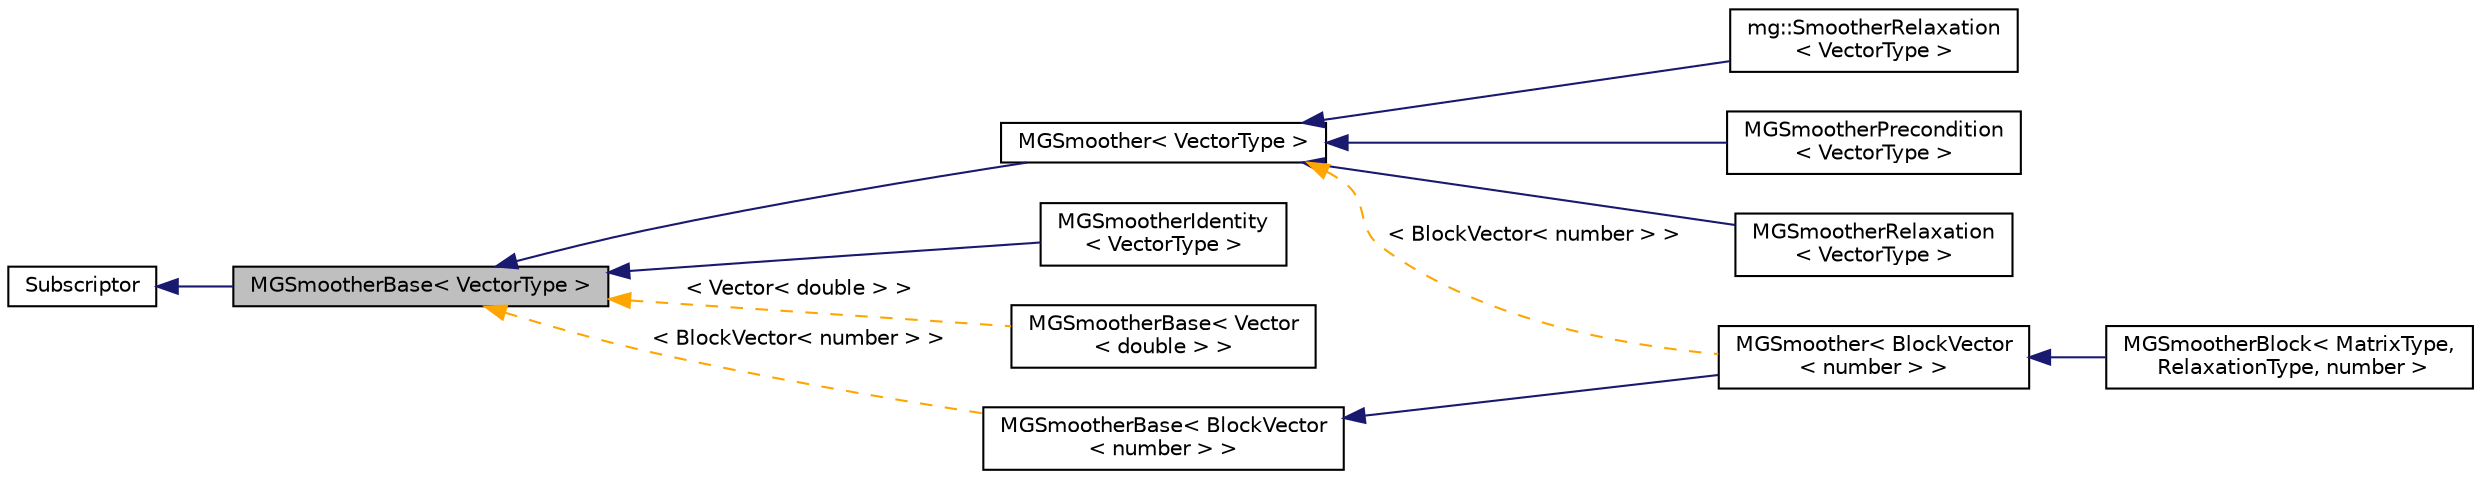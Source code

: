 digraph "MGSmootherBase&lt; VectorType &gt;"
{
 // LATEX_PDF_SIZE
  edge [fontname="Helvetica",fontsize="10",labelfontname="Helvetica",labelfontsize="10"];
  node [fontname="Helvetica",fontsize="10",shape=record];
  rankdir="LR";
  Node1 [label="MGSmootherBase\< VectorType \>",height=0.2,width=0.4,color="black", fillcolor="grey75", style="filled", fontcolor="black",tooltip=" "];
  Node2 -> Node1 [dir="back",color="midnightblue",fontsize="10",style="solid",fontname="Helvetica"];
  Node2 [label="Subscriptor",height=0.2,width=0.4,color="black", fillcolor="white", style="filled",URL="$classSubscriptor.html",tooltip=" "];
  Node1 -> Node3 [dir="back",color="midnightblue",fontsize="10",style="solid",fontname="Helvetica"];
  Node3 [label="MGSmoother\< VectorType \>",height=0.2,width=0.4,color="black", fillcolor="white", style="filled",URL="$classMGSmoother.html",tooltip=" "];
  Node3 -> Node4 [dir="back",color="midnightblue",fontsize="10",style="solid",fontname="Helvetica"];
  Node4 [label="mg::SmootherRelaxation\l\< VectorType \>",height=0.2,width=0.4,color="black", fillcolor="white", style="filled",URL="$classmg_1_1SmootherRelaxation.html",tooltip=" "];
  Node3 -> Node5 [dir="back",color="midnightblue",fontsize="10",style="solid",fontname="Helvetica"];
  Node5 [label="MGSmootherPrecondition\l\< VectorType \>",height=0.2,width=0.4,color="black", fillcolor="white", style="filled",URL="$classMGSmootherPrecondition.html",tooltip=" "];
  Node3 -> Node6 [dir="back",color="midnightblue",fontsize="10",style="solid",fontname="Helvetica"];
  Node6 [label="MGSmootherRelaxation\l\< VectorType \>",height=0.2,width=0.4,color="black", fillcolor="white", style="filled",URL="$classMGSmootherRelaxation.html",tooltip=" "];
  Node3 -> Node7 [dir="back",color="orange",fontsize="10",style="dashed",label=" \< BlockVector\< number \> \>" ,fontname="Helvetica"];
  Node7 [label="MGSmoother\< BlockVector\l\< number \> \>",height=0.2,width=0.4,color="black", fillcolor="white", style="filled",URL="$classMGSmoother.html",tooltip=" "];
  Node7 -> Node8 [dir="back",color="midnightblue",fontsize="10",style="solid",fontname="Helvetica"];
  Node8 [label="MGSmootherBlock\< MatrixType,\l RelaxationType, number \>",height=0.2,width=0.4,color="black", fillcolor="white", style="filled",URL="$classMGSmootherBlock.html",tooltip=" "];
  Node1 -> Node9 [dir="back",color="midnightblue",fontsize="10",style="solid",fontname="Helvetica"];
  Node9 [label="MGSmootherIdentity\l\< VectorType \>",height=0.2,width=0.4,color="black", fillcolor="white", style="filled",URL="$classMGSmootherIdentity.html",tooltip=" "];
  Node1 -> Node10 [dir="back",color="orange",fontsize="10",style="dashed",label=" \< Vector\< double \> \>" ,fontname="Helvetica"];
  Node10 [label="MGSmootherBase\< Vector\l\< double \> \>",height=0.2,width=0.4,color="black", fillcolor="white", style="filled",URL="$classMGSmootherBase.html",tooltip=" "];
  Node1 -> Node11 [dir="back",color="orange",fontsize="10",style="dashed",label=" \< BlockVector\< number \> \>" ,fontname="Helvetica"];
  Node11 [label="MGSmootherBase\< BlockVector\l\< number \> \>",height=0.2,width=0.4,color="black", fillcolor="white", style="filled",URL="$classMGSmootherBase.html",tooltip=" "];
  Node11 -> Node7 [dir="back",color="midnightblue",fontsize="10",style="solid",fontname="Helvetica"];
}
